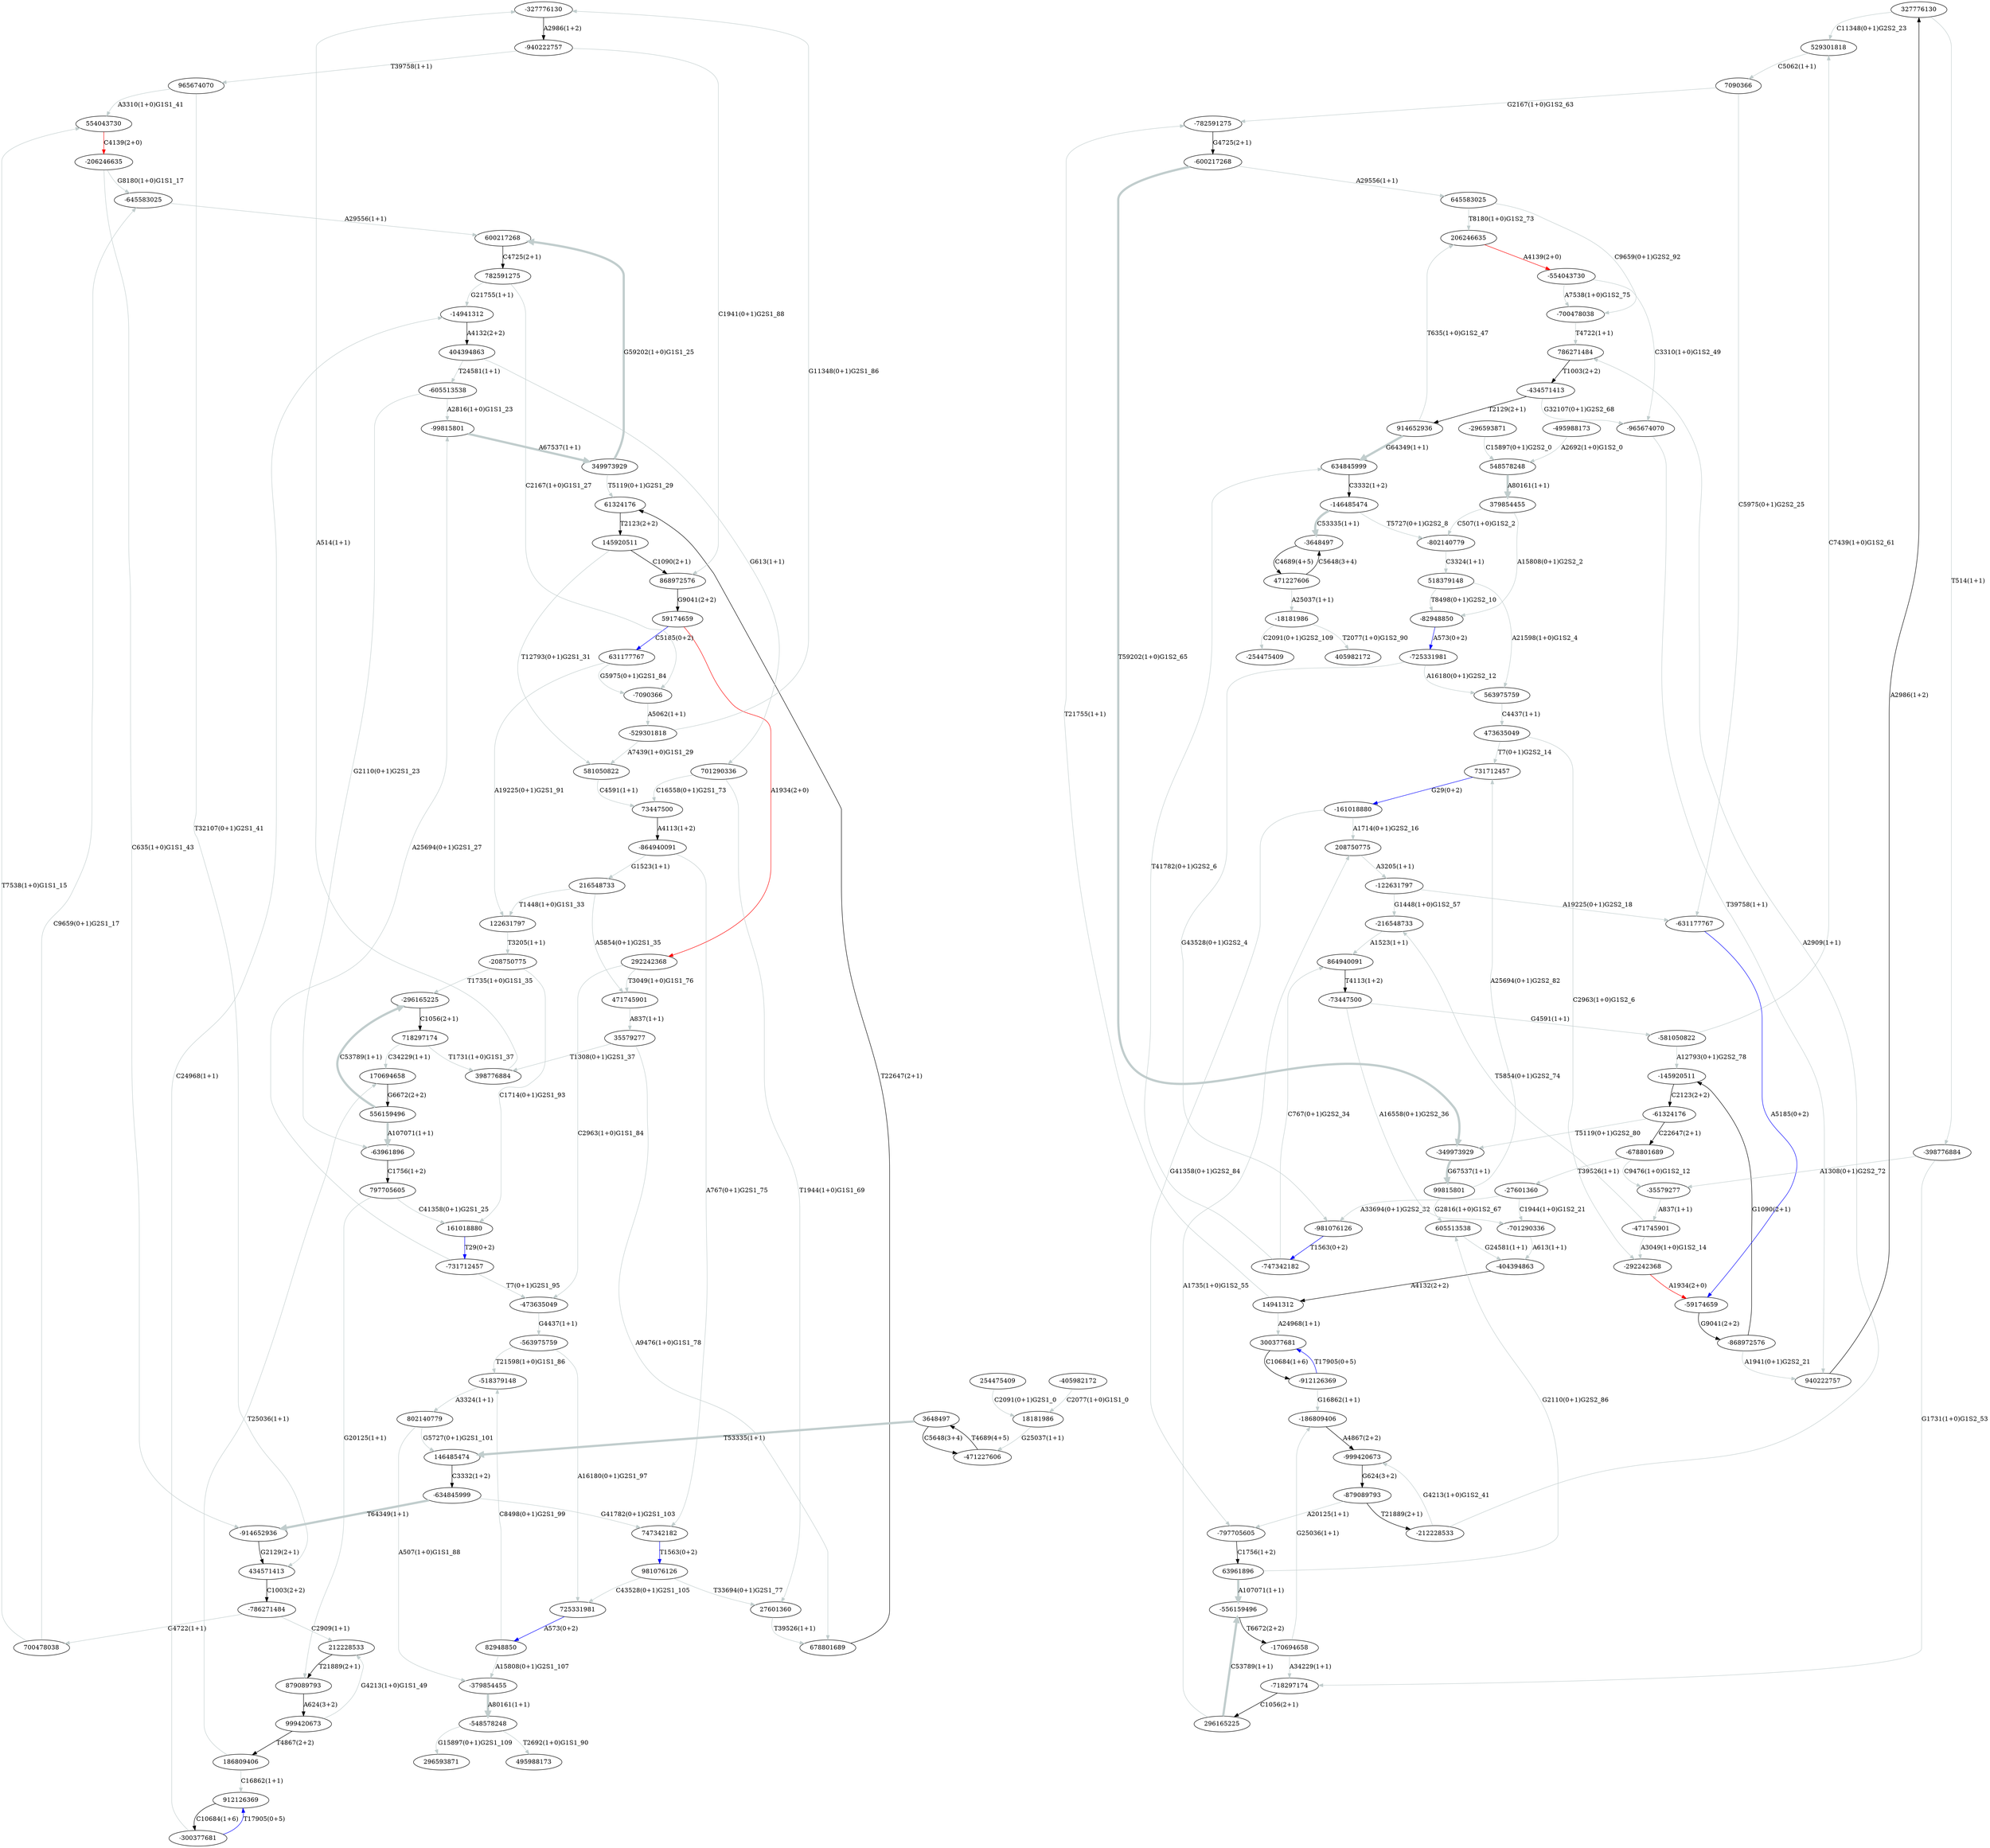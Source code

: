 digraph {
nodesep = 0.5;
-327776130 [style=filled fillcolor="white"]
327776130 [style=filled fillcolor="white"]
82948850 [style=filled fillcolor="white"]
-216548733 [style=filled fillcolor="white"]
216548733 [style=filled fillcolor="white"]
605513538 [style=filled fillcolor="white"]
-864940091 [style=filled fillcolor="white"]
864940091 [style=filled fillcolor="white"]
981076126 [style=filled fillcolor="white"]
-99815801 [style=filled fillcolor="white"]
645583025 [style=filled fillcolor="white"]
-14941312 [style=filled fillcolor="white"]
-27601360 [style=filled fillcolor="white"]
678801689 [style=filled fillcolor="white"]
27601360 [style=filled fillcolor="white"]
581050822 [style=filled fillcolor="white"]
-786271484 [style=filled fillcolor="white"]
-206246635 [style=filled fillcolor="white"]
206246635 [style=filled fillcolor="white"]
-645583025 [style=filled fillcolor="white"]
802140779 [style=filled fillcolor="white"]
-7090366 [style=filled fillcolor="white"]
-518379148 [style=filled fillcolor="white"]
-782591275 [style=filled fillcolor="white"]
7090366 [style=filled fillcolor="white"]
518379148 [style=filled fillcolor="white"]
-170694658 [style=filled fillcolor="white"]
718297174 [style=filled fillcolor="white"]
-296165225 [style=filled fillcolor="white"]
-404394863 [style=filled fillcolor="white"]
-605513538 [style=filled fillcolor="white"]
296593871 [style=filled fillcolor="white"]
554043730 [style=filled fillcolor="white"]
556159496 [style=filled fillcolor="white"]
563975759 [style=filled fillcolor="white"]
965674070 [style=filled fillcolor="white"]
59174659 [style=filled fillcolor="white"]
731712457 [style=filled fillcolor="white"]
786271484 [style=filled fillcolor="white"]
529301818 [style=filled fillcolor="white"]
-473635049 [style=filled fillcolor="white"]
296165225 [style=filled fillcolor="white"]
-563975759 [style=filled fillcolor="white"]
-349973929 [style=filled fillcolor="white"]
-581050822 [style=filled fillcolor="white"]
122631797 [style=filled fillcolor="white"]
398776884 [style=filled fillcolor="white"]
-879089793 [style=filled fillcolor="white"]
-981076126 [style=filled fillcolor="white"]
-208750775 [style=filled fillcolor="white"]
914652936 [style=filled fillcolor="white"]
-747342182 [style=filled fillcolor="white"]
-731712457 [style=filled fillcolor="white"]
3648497 [style=filled fillcolor="white"]
-82948850 [style=filled fillcolor="white"]
782591275 [style=filled fillcolor="white"]
725331981 [style=filled fillcolor="white"]
-725331981 [style=filled fillcolor="white"]
700478038 [style=filled fillcolor="white"]
-379854455 [style=filled fillcolor="white"]
-296593871 [style=filled fillcolor="white"]
-3648497 [style=filled fillcolor="white"]
-18181986 [style=filled fillcolor="white"]
-718297174 [style=filled fillcolor="white"]
300377681 [style=filled fillcolor="white"]
14941312 [style=filled fillcolor="white"]
349973929 [style=filled fillcolor="white"]
186809406 [style=filled fillcolor="white"]
-701290336 [style=filled fillcolor="white"]
-186809406 [style=filled fillcolor="white"]
-122631797 [style=filled fillcolor="white"]
-965674070 [style=filled fillcolor="white"]
-914652936 [style=filled fillcolor="white"]
868972576 [style=filled fillcolor="white"]
634845999 [style=filled fillcolor="white"]
473635049 [style=filled fillcolor="white"]
146485474 [style=filled fillcolor="white"]
170694658 [style=filled fillcolor="white"]
-868972576 [style=filled fillcolor="white"]
63961896 [style=filled fillcolor="white"]
912126369 [style=filled fillcolor="white"]
99815801 [style=filled fillcolor="white"]
208750775 [style=filled fillcolor="white"]
161018880 [style=filled fillcolor="white"]
-73447500 [style=filled fillcolor="white"]
-434571413 [style=filled fillcolor="white"]
405982172 [style=filled fillcolor="white"]
-63961896 [style=filled fillcolor="white"]
-600217268 [style=filled fillcolor="white"]
-556159496 [style=filled fillcolor="white"]
212228533 [style=filled fillcolor="white"]
-212228533 [style=filled fillcolor="white"]
-700478038 [style=filled fillcolor="white"]
254475409 [style=filled fillcolor="white"]
-254475409 [style=filled fillcolor="white"]
-802140779 [style=filled fillcolor="white"]
-678801689 [style=filled fillcolor="white"]
73447500 [style=filled fillcolor="white"]
379854455 [style=filled fillcolor="white"]
-471745901 [style=filled fillcolor="white"]
-161018880 [style=filled fillcolor="white"]
404394863 [style=filled fillcolor="white"]
-529301818 [style=filled fillcolor="white"]
999420673 [style=filled fillcolor="white"]
-548578248 [style=filled fillcolor="white"]
-631177767 [style=filled fillcolor="white"]
-146485474 [style=filled fillcolor="white"]
797705605 [style=filled fillcolor="white"]
145920511 [style=filled fillcolor="white"]
-398776884 [style=filled fillcolor="white"]
-797705605 [style=filled fillcolor="white"]
-634845999 [style=filled fillcolor="white"]
434571413 [style=filled fillcolor="white"]
940222757 [style=filled fillcolor="white"]
61324176 [style=filled fillcolor="white"]
-145920511 [style=filled fillcolor="white"]
-61324176 [style=filled fillcolor="white"]
879089793 [style=filled fillcolor="white"]
-300377681 [style=filled fillcolor="white"]
-59174659 [style=filled fillcolor="white"]
-554043730 [style=filled fillcolor="white"]
471745901 [style=filled fillcolor="white"]
747342182 [style=filled fillcolor="white"]
-940222757 [style=filled fillcolor="white"]
-999420673 [style=filled fillcolor="white"]
292242368 [style=filled fillcolor="white"]
-292242368 [style=filled fillcolor="white"]
600217268 [style=filled fillcolor="white"]
548578248 [style=filled fillcolor="white"]
35579277 [style=filled fillcolor="white"]
-35579277 [style=filled fillcolor="white"]
18181986 [style=filled fillcolor="white"]
-405982172 [style=filled fillcolor="white"]
701290336 [style=filled fillcolor="white"]
495988173 [style=filled fillcolor="white"]
-912126369 [style=filled fillcolor="white"]
-495988173 [style=filled fillcolor="white"]
471227606 [style=filled fillcolor="white"]
631177767 [style=filled fillcolor="white"]
-471227606 [style=filled fillcolor="white"]
"-327776130" -> "-940222757" [label="A2986(1+2)", color="black", penwidth=1]
"327776130" -> "-398776884" [label="T514(1+1)", color="azure3", penwidth=1]
"327776130" -> "529301818" [label="C11348(0+1)G2S2_23", color="azure3", penwidth=1]
"82948850" -> "-518379148" [label="C8498(0+1)G2S1_99", color="azure3", penwidth=1]
"82948850" -> "-379854455" [label="A15808(0+1)G2S1_107", color="azure3", penwidth=1]
"-216548733" -> "864940091" [label="A1523(1+1)", color="azure3", penwidth=1]
"216548733" -> "471745901" [label="A5854(0+1)G2S1_35", color="azure3", penwidth=1]
"216548733" -> "122631797" [label="T1448(1+0)G1S1_33", color="azure3", penwidth=1]
"605513538" -> "-404394863" [label="G24581(1+1)", color="azure3", penwidth=1]
"-864940091" -> "747342182" [label="A767(0+1)G2S1_75", color="azure3", penwidth=1]
"-864940091" -> "216548733" [label="G1523(1+1)", color="azure3", penwidth=1]
"864940091" -> "-73447500" [label="T4113(1+2)", color="black", penwidth=1]
"981076126" -> "27601360" [label="T33694(0+1)G2S1_77", color="azure3", penwidth=1]
"981076126" -> "725331981" [label="C43528(0+1)G2S1_105", color="azure3", penwidth=1]
"-99815801" -> "349973929" [label="A67537(1+1)", color="azure3", penwidth=5]
"645583025" -> "-700478038" [label="C9659(0+1)G2S2_92", color="azure3", penwidth=1]
"645583025" -> "206246635" [label="T8180(1+0)G1S2_73", color="azure3", penwidth=1]
"-14941312" -> "404394863" [label="A4132(2+2)", color="black", penwidth=1]
"-27601360" -> "-701290336" [label="C1944(1+0)G1S2_21", color="azure3", penwidth=1]
"-27601360" -> "-981076126" [label="A33694(0+1)G2S2_32", color="azure3", penwidth=1]
"678801689" -> "61324176" [label="T22647(2+1)", color="black", penwidth=1]
"27601360" -> "678801689" [label="T39526(1+1)", color="azure3", penwidth=1]
"581050822" -> "73447500" [label="C4591(1+1)", color="azure3", penwidth=1]
"-786271484" -> "700478038" [label="G4722(1+1)", color="azure3", penwidth=1]
"-786271484" -> "212228533" [label="C2909(1+1)", color="azure3", penwidth=1]
"-206246635" -> "-914652936" [label="C635(1+0)G1S1_43", color="azure3", penwidth=1]
"-206246635" -> "-645583025" [label="G8180(1+0)G1S1_17", color="azure3", penwidth=1]
"206246635" -> "-554043730" [label="A4139(2+0)", color="red", penwidth=1]
"-645583025" -> "600217268" [label="A29556(1+1)", color="azure3", penwidth=1]
"802140779" -> "-379854455" [label="A507(1+0)G1S1_88", color="azure3", penwidth=1]
"802140779" -> "146485474" [label="G5727(0+1)G2S1_101", color="azure3", penwidth=1]
"-7090366" -> "-529301818" [label="A5062(1+1)", color="azure3", penwidth=1]
"-518379148" -> "802140779" [label="A3324(1+1)", color="azure3", penwidth=1]
"-782591275" -> "-600217268" [label="G4725(2+1)", color="black", penwidth=1]
"7090366" -> "-631177767" [label="C5975(0+1)G2S2_25", color="azure3", penwidth=1]
"7090366" -> "-782591275" [label="G2167(1+0)G1S2_63", color="azure3", penwidth=1]
"518379148" -> "563975759" [label="A21598(1+0)G1S2_4", color="azure3", penwidth=1]
"518379148" -> "-82948850" [label="T8498(0+1)G2S2_10", color="azure3", penwidth=1]
"-170694658" -> "-186809406" [label="G25036(1+1)", color="azure3", penwidth=1]
"-170694658" -> "-718297174" [label="A34229(1+1)", color="azure3", penwidth=1]
"718297174" -> "170694658" [label="C34229(1+1)", color="azure3", penwidth=1]
"718297174" -> "398776884" [label="T1731(1+0)G1S1_37", color="azure3", penwidth=1]
"-296165225" -> "718297174" [label="C1056(2+1)", color="black", penwidth=1]
"-404394863" -> "14941312" [label="A4132(2+2)", color="black", penwidth=1]
"-605513538" -> "-63961896" [label="G2110(0+1)G2S1_23", color="azure3", penwidth=1]
"-605513538" -> "-99815801" [label="A2816(1+0)G1S1_23", color="azure3", penwidth=1]
"554043730" -> "-206246635" [label="C4139(2+0)", color="red", penwidth=1]
"556159496" -> "-296165225" [label="C53789(1+1)", color="azure3", penwidth=5]
"556159496" -> "-63961896" [label="A107071(1+1)", color="azure3", penwidth=5]
"563975759" -> "473635049" [label="C4437(1+1)", color="azure3", penwidth=1]
"965674070" -> "434571413" [label="T32107(0+1)G2S1_41", color="azure3", penwidth=1]
"965674070" -> "554043730" [label="A3310(1+0)G1S1_41", color="azure3", penwidth=1]
"59174659" -> "292242368" [label="A1934(2+0)", color="red", penwidth=1]
"59174659" -> "631177767" [label="C5185(0+2)", color="blue", penwidth=1]
"731712457" -> "-161018880" [label="G29(0+2)", color="blue", penwidth=1]
"786271484" -> "-434571413" [label="T1003(2+2)", color="black", penwidth=1]
"529301818" -> "7090366" [label="C5062(1+1)", color="azure3", penwidth=1]
"-473635049" -> "-563975759" [label="G4437(1+1)", color="azure3", penwidth=1]
"296165225" -> "208750775" [label="A1735(1+0)G1S2_55", color="azure3", penwidth=1]
"296165225" -> "-556159496" [label="C53789(1+1)", color="azure3", penwidth=5]
"-563975759" -> "725331981" [label="A16180(0+1)G2S1_97", color="azure3", penwidth=1]
"-563975759" -> "-518379148" [label="T21598(1+0)G1S1_86", color="azure3", penwidth=1]
"-349973929" -> "99815801" [label="G67537(1+1)", color="azure3", penwidth=5]
"-581050822" -> "529301818" [label="C7439(1+0)G1S2_61", color="azure3", penwidth=1]
"-581050822" -> "-145920511" [label="A12793(0+1)G2S2_78", color="azure3", penwidth=1]
"122631797" -> "-208750775" [label="T3205(1+1)", color="azure3", penwidth=1]
"398776884" -> "-327776130" [label="A514(1+1)", color="azure3", penwidth=1]
"-879089793" -> "-797705605" [label="A20125(1+1)", color="azure3", penwidth=1]
"-879089793" -> "-212228533" [label="T21889(2+1)", color="black", penwidth=1]
"-981076126" -> "-747342182" [label="T1563(0+2)", color="blue", penwidth=1]
"-208750775" -> "-296165225" [label="T1735(1+0)G1S1_35", color="azure3", penwidth=1]
"-208750775" -> "161018880" [label="C1714(0+1)G2S1_93", color="azure3", penwidth=1]
"914652936" -> "206246635" [label="T635(1+0)G1S2_47", color="azure3", penwidth=1]
"914652936" -> "634845999" [label="G64349(1+1)", color="azure3", penwidth=5]
"-747342182" -> "634845999" [label="T41782(0+1)G2S2_6", color="azure3", penwidth=1]
"-747342182" -> "864940091" [label="C767(0+1)G2S2_34", color="azure3", penwidth=1]
"-731712457" -> "-473635049" [label="T7(0+1)G2S1_95", color="azure3", penwidth=1]
"-731712457" -> "-99815801" [label="A25694(0+1)G2S1_27", color="azure3", penwidth=1]
"3648497" -> "146485474" [label="T53335(1+1)", color="azure3", penwidth=5]
"3648497" -> "-471227606" [label="C5648(3+4)", color="black", penwidth=1]
"-82948850" -> "-725331981" [label="A573(0+2)", color="blue", penwidth=1]
"782591275" -> "-14941312" [label="G21755(1+1)", color="azure3", penwidth=1]
"782591275" -> "-7090366" [label="C2167(1+0)G1S1_27", color="azure3", penwidth=1]
"725331981" -> "82948850" [label="A573(0+2)", color="blue", penwidth=1]
"-725331981" -> "563975759" [label="A16180(0+1)G2S2_12", color="azure3", penwidth=1]
"-725331981" -> "-981076126" [label="G43528(0+1)G2S2_4", color="azure3", penwidth=1]
"700478038" -> "554043730" [label="T7538(1+0)G1S1_15", color="azure3", penwidth=1]
"700478038" -> "-645583025" [label="C9659(0+1)G2S1_17", color="azure3", penwidth=1]
"-379854455" -> "-548578248" [label="A80161(1+1)", color="azure3", penwidth=5]
"-296593871" -> "548578248" [label="C15897(0+1)G2S2_0", color="azure3", penwidth=1]
"-3648497" -> "471227606" [label="C4689(4+5)", color="black", penwidth=1]
"-18181986" -> "-254475409" [label="C2091(0+1)G2S2_109", color="azure3", penwidth=1]
"-18181986" -> "405982172" [label="T2077(1+0)G1S2_90", color="azure3", penwidth=1]
"-718297174" -> "296165225" [label="C1056(2+1)", color="black", penwidth=1]
"300377681" -> "-912126369" [label="C10684(1+6)", color="black", penwidth=1]
"14941312" -> "300377681" [label="A24968(1+1)", color="azure3", penwidth=1]
"14941312" -> "-782591275" [label="T21755(1+1)", color="azure3", penwidth=1]
"349973929" -> "600217268" [label="G59202(1+0)G1S1_25", color="azure3", penwidth=5]
"349973929" -> "61324176" [label="T5119(0+1)G2S1_29", color="azure3", penwidth=1]
"186809406" -> "170694658" [label="T25036(1+1)", color="azure3", penwidth=1]
"186809406" -> "912126369" [label="C16862(1+1)", color="azure3", penwidth=1]
"-701290336" -> "-404394863" [label="A613(1+1)", color="azure3", penwidth=1]
"-186809406" -> "-999420673" [label="A4867(2+2)", color="black", penwidth=1]
"-122631797" -> "-216548733" [label="G1448(1+0)G1S2_57", color="azure3", penwidth=1]
"-122631797" -> "-631177767" [label="A19225(0+1)G2S2_18", color="azure3", penwidth=1]
"-965674070" -> "940222757" [label="T39758(1+1)", color="azure3", penwidth=1]
"-914652936" -> "434571413" [label="G2129(2+1)", color="black", penwidth=1]
"868972576" -> "59174659" [label="G9041(2+2)", color="black", penwidth=1]
"634845999" -> "-146485474" [label="C3332(1+2)", color="black", penwidth=1]
"473635049" -> "731712457" [label="T7(0+1)G2S2_14", color="azure3", penwidth=1]
"473635049" -> "-292242368" [label="C2963(1+0)G1S2_6", color="azure3", penwidth=1]
"146485474" -> "-634845999" [label="C3332(1+2)", color="black", penwidth=1]
"170694658" -> "556159496" [label="G6672(2+2)", color="black", penwidth=1]
"-868972576" -> "-145920511" [label="G1090(2+1)", color="black", penwidth=1]
"-868972576" -> "940222757" [label="A1941(0+1)G2S2_21", color="azure3", penwidth=1]
"63961896" -> "-556159496" [label="A107071(1+1)", color="azure3", penwidth=5]
"63961896" -> "605513538" [label="G2110(0+1)G2S2_86", color="azure3", penwidth=1]
"912126369" -> "-300377681" [label="C10684(1+6)", color="black", penwidth=1]
"99815801" -> "731712457" [label="A25694(0+1)G2S2_82", color="azure3", penwidth=1]
"99815801" -> "605513538" [label="G2816(1+0)G1S2_67", color="azure3", penwidth=1]
"208750775" -> "-122631797" [label="A3205(1+1)", color="azure3", penwidth=1]
"161018880" -> "-731712457" [label="T29(0+2)", color="blue", penwidth=1]
"-73447500" -> "-701290336" [label="A16558(0+1)G2S2_36", color="azure3", penwidth=1]
"-73447500" -> "-581050822" [label="G4591(1+1)", color="azure3", penwidth=1]
"-434571413" -> "-965674070" [label="G32107(0+1)G2S2_68", color="azure3", penwidth=1]
"-434571413" -> "914652936" [label="T2129(2+1)", color="black", penwidth=1]
"-63961896" -> "797705605" [label="C1756(1+2)", color="black", penwidth=1]
"-600217268" -> "645583025" [label="A29556(1+1)", color="azure3", penwidth=1]
"-600217268" -> "-349973929" [label="T59202(1+0)G1S2_65", color="azure3", penwidth=5]
"-556159496" -> "-170694658" [label="T6672(2+2)", color="black", penwidth=1]
"212228533" -> "879089793" [label="T21889(2+1)", color="black", penwidth=1]
"-212228533" -> "786271484" [label="A2909(1+1)", color="azure3", penwidth=1]
"-212228533" -> "-999420673" [label="G4213(1+0)G1S2_41", color="azure3", penwidth=1]
"-700478038" -> "786271484" [label="T4722(1+1)", color="azure3", penwidth=1]
"254475409" -> "18181986" [label="C2091(0+1)G2S1_0", color="azure3", penwidth=1]
"-802140779" -> "518379148" [label="C3324(1+1)", color="azure3", penwidth=1]
"-678801689" -> "-27601360" [label="T39526(1+1)", color="azure3", penwidth=1]
"-678801689" -> "-35579277" [label="C9476(1+0)G1S2_12", color="azure3", penwidth=1]
"73447500" -> "-864940091" [label="A4113(1+2)", color="black", penwidth=1]
"379854455" -> "-82948850" [label="A15808(0+1)G2S2_2", color="azure3", penwidth=1]
"379854455" -> "-802140779" [label="C507(1+0)G1S2_2", color="azure3", penwidth=1]
"-471745901" -> "-292242368" [label="A3049(1+0)G1S2_14", color="azure3", penwidth=1]
"-471745901" -> "-216548733" [label="T5854(0+1)G2S2_74", color="azure3", penwidth=1]
"-161018880" -> "208750775" [label="A1714(0+1)G2S2_16", color="azure3", penwidth=1]
"-161018880" -> "-797705605" [label="G41358(0+1)G2S2_84", color="azure3", penwidth=1]
"404394863" -> "701290336" [label="G613(1+1)", color="azure3", penwidth=1]
"404394863" -> "-605513538" [label="T24581(1+1)", color="azure3", penwidth=1]
"-529301818" -> "-327776130" [label="G11348(0+1)G2S1_86", color="azure3", penwidth=1]
"-529301818" -> "581050822" [label="A7439(1+0)G1S1_29", color="azure3", penwidth=1]
"999420673" -> "186809406" [label="T4867(2+2)", color="black", penwidth=1]
"999420673" -> "212228533" [label="G4213(1+0)G1S1_49", color="azure3", penwidth=1]
"-548578248" -> "296593871" [label="G15897(0+1)G2S1_109", color="azure3", penwidth=1]
"-548578248" -> "495988173" [label="T2692(1+0)G1S1_90", color="azure3", penwidth=1]
"-631177767" -> "-59174659" [label="A5185(0+2)", color="blue", penwidth=1]
"-146485474" -> "-3648497" [label="C53335(1+1)", color="azure3", penwidth=5]
"-146485474" -> "-802140779" [label="T5727(0+1)G2S2_8", color="azure3", penwidth=1]
"797705605" -> "161018880" [label="C41358(0+1)G2S1_25", color="azure3", penwidth=1]
"797705605" -> "879089793" [label="G20125(1+1)", color="azure3", penwidth=1]
"145920511" -> "868972576" [label="C1090(2+1)", color="black", penwidth=1]
"145920511" -> "581050822" [label="T12793(0+1)G2S1_31", color="azure3", penwidth=1]
"-398776884" -> "-35579277" [label="A1308(0+1)G2S2_72", color="azure3", penwidth=1]
"-398776884" -> "-718297174" [label="G1731(1+0)G1S2_53", color="azure3", penwidth=1]
"-797705605" -> "63961896" [label="C1756(1+2)", color="black", penwidth=1]
"-634845999" -> "747342182" [label="G41782(0+1)G2S1_103", color="azure3", penwidth=1]
"-634845999" -> "-914652936" [label="T64349(1+1)", color="azure3", penwidth=5]
"434571413" -> "-786271484" [label="C1003(2+2)", color="black", penwidth=1]
"940222757" -> "327776130" [label="A2986(1+2)", color="black", penwidth=1]
"61324176" -> "145920511" [label="T2123(2+2)", color="black", penwidth=1]
"-145920511" -> "-61324176" [label="C2123(2+2)", color="black", penwidth=1]
"-61324176" -> "-678801689" [label="C22647(2+1)", color="black", penwidth=1]
"-61324176" -> "-349973929" [label="T5119(0+1)G2S2_80", color="azure3", penwidth=1]
"879089793" -> "999420673" [label="A624(3+2)", color="black", penwidth=1]
"-300377681" -> "-14941312" [label="C24968(1+1)", color="azure3", penwidth=1]
"-300377681" -> "912126369" [label="T17905(0+5)", color="blue", penwidth=1]
"-59174659" -> "-868972576" [label="G9041(2+2)", color="black", penwidth=1]
"-554043730" -> "-965674070" [label="C3310(1+0)G1S2_49", color="azure3", penwidth=1]
"-554043730" -> "-700478038" [label="A7538(1+0)G1S2_75", color="azure3", penwidth=1]
"471745901" -> "35579277" [label="A837(1+1)", color="azure3", penwidth=1]
"747342182" -> "981076126" [label="T1563(0+2)", color="blue", penwidth=1]
"-940222757" -> "965674070" [label="T39758(1+1)", color="azure3", penwidth=1]
"-940222757" -> "868972576" [label="C1941(0+1)G2S1_88", color="azure3", penwidth=1]
"-999420673" -> "-879089793" [label="G624(3+2)", color="black", penwidth=1]
"292242368" -> "471745901" [label="T3049(1+0)G1S1_76", color="azure3", penwidth=1]
"292242368" -> "-473635049" [label="C2963(1+0)G1S1_84", color="azure3", penwidth=1]
"-292242368" -> "-59174659" [label="A1934(2+0)", color="red", penwidth=1]
"600217268" -> "782591275" [label="C4725(2+1)", color="black", penwidth=1]
"548578248" -> "379854455" [label="A80161(1+1)", color="azure3", penwidth=5]
"35579277" -> "678801689" [label="A9476(1+0)G1S1_78", color="azure3", penwidth=1]
"35579277" -> "398776884" [label="T1308(0+1)G2S1_37", color="azure3", penwidth=1]
"-35579277" -> "-471745901" [label="A837(1+1)", color="azure3", penwidth=1]
"18181986" -> "-471227606" [label="G25037(1+1)", color="azure3", penwidth=1]
"-405982172" -> "18181986" [label="C2077(1+0)G1S1_0", color="azure3", penwidth=1]
"701290336" -> "73447500" [label="C16558(0+1)G2S1_73", color="azure3", penwidth=1]
"701290336" -> "27601360" [label="T1944(1+0)G1S1_69", color="azure3", penwidth=1]
"-912126369" -> "300377681" [label="T17905(0+5)", color="blue", penwidth=1]
"-912126369" -> "-186809406" [label="G16862(1+1)", color="azure3", penwidth=1]
"-495988173" -> "548578248" [label="A2692(1+0)G1S2_0", color="azure3", penwidth=1]
"471227606" -> "-3648497" [label="C5648(3+4)", color="black", penwidth=1]
"471227606" -> "-18181986" [label="A25037(1+1)", color="azure3", penwidth=1]
"631177767" -> "-7090366" [label="G5975(0+1)G2S1_84", color="azure3", penwidth=1]
"631177767" -> "122631797" [label="A19225(0+1)G2S1_91", color="azure3", penwidth=1]
"-471227606" -> "3648497" [label="T4689(4+5)", color="black", penwidth=1]
}
